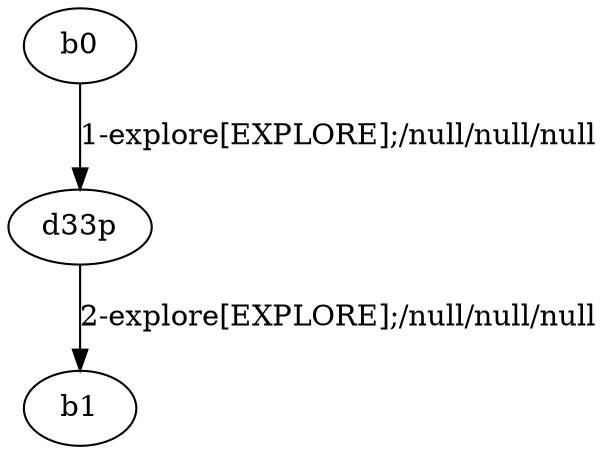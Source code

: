 # Total number of goals covered by this test: 1
# d33p --> b1

digraph g {
"b0" -> "d33p" [label = "1-explore[EXPLORE];/null/null/null"];
"d33p" -> "b1" [label = "2-explore[EXPLORE];/null/null/null"];
}